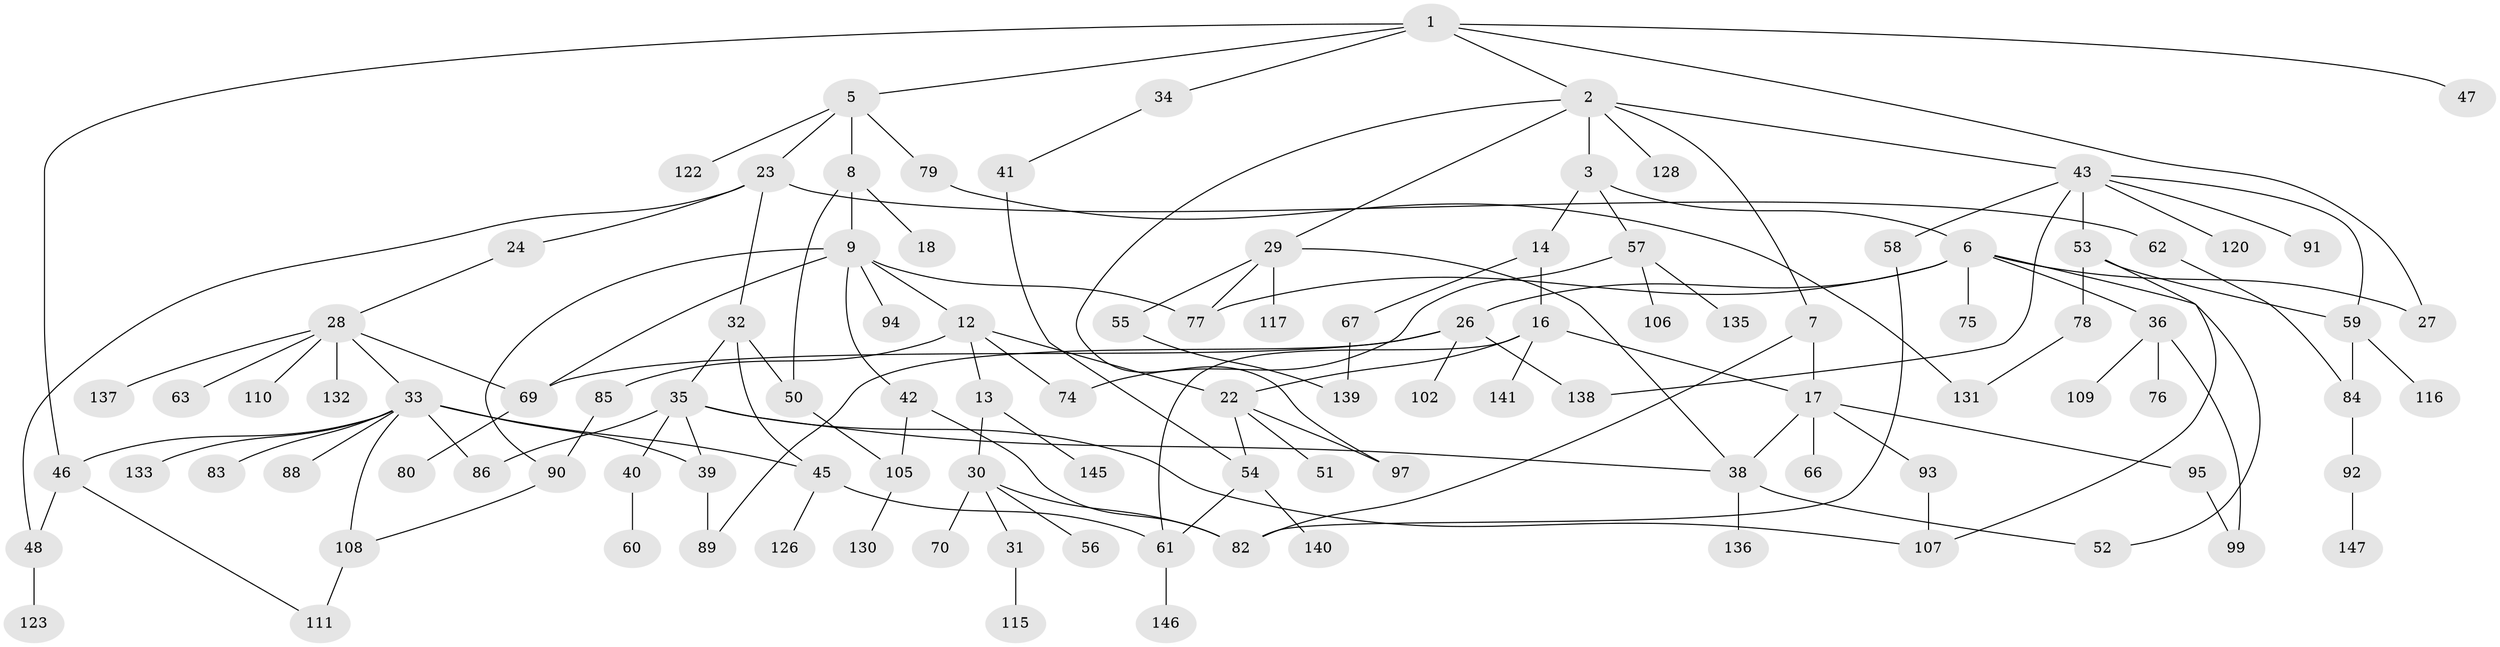 // original degree distribution, {6: 0.04081632653061224, 4: 0.09523809523809523, 2: 0.29931972789115646, 5: 0.047619047619047616, 7: 0.013605442176870748, 3: 0.19047619047619047, 8: 0.006802721088435374, 1: 0.30612244897959184}
// Generated by graph-tools (version 1.1) at 2025/10/02/27/25 16:10:53]
// undirected, 108 vertices, 144 edges
graph export_dot {
graph [start="1"]
  node [color=gray90,style=filled];
  1 [super="+4"];
  2 [super="+15"];
  3 [super="+10"];
  5 [super="+20"];
  6 [super="+19"];
  7;
  8 [super="+11"];
  9 [super="+25"];
  12 [super="+21"];
  13 [super="+37"];
  14;
  16 [super="+81"];
  17 [super="+87"];
  18 [super="+64"];
  22 [super="+121"];
  23 [super="+112"];
  24 [super="+49"];
  26 [super="+68"];
  27;
  28 [super="+98"];
  29 [super="+100"];
  30 [super="+124"];
  31;
  32 [super="+96"];
  33 [super="+44"];
  34;
  35 [super="+119"];
  36;
  38 [super="+142"];
  39;
  40;
  41;
  42;
  43 [super="+118"];
  45;
  46 [super="+113"];
  47;
  48 [super="+104"];
  50 [super="+114"];
  51;
  52;
  53;
  54 [super="+73"];
  55 [super="+72"];
  56;
  57 [super="+103"];
  58;
  59 [super="+71"];
  60;
  61 [super="+65"];
  62;
  63;
  66;
  67;
  69;
  70;
  74;
  75;
  76;
  77;
  78;
  79;
  80;
  82 [super="+143"];
  83;
  84 [super="+129"];
  85 [super="+101"];
  86 [super="+125"];
  88;
  89 [super="+134"];
  90;
  91;
  92;
  93;
  94;
  95;
  97;
  99 [super="+144"];
  102;
  105;
  106;
  107 [super="+127"];
  108;
  109;
  110;
  111;
  115;
  116;
  117;
  120;
  122;
  123;
  126;
  128;
  130;
  131;
  132;
  133;
  135;
  136;
  137;
  138;
  139;
  140;
  141;
  145;
  146;
  147;
  1 -- 2;
  1 -- 34;
  1 -- 46;
  1 -- 47;
  1 -- 27;
  1 -- 5;
  2 -- 3;
  2 -- 7;
  2 -- 43;
  2 -- 97;
  2 -- 128;
  2 -- 29;
  3 -- 6;
  3 -- 57;
  3 -- 14;
  5 -- 8;
  5 -- 23;
  5 -- 122;
  5 -- 79;
  6 -- 26;
  6 -- 36;
  6 -- 75;
  6 -- 77;
  6 -- 52;
  6 -- 27;
  7 -- 82;
  7 -- 17;
  8 -- 9;
  8 -- 18;
  8 -- 50;
  9 -- 12;
  9 -- 42;
  9 -- 90;
  9 -- 94;
  9 -- 69;
  9 -- 77;
  12 -- 13;
  12 -- 74;
  12 -- 85;
  12 -- 22;
  13 -- 30;
  13 -- 145;
  14 -- 16;
  14 -- 67;
  16 -- 17;
  16 -- 22;
  16 -- 141;
  16 -- 61;
  17 -- 38;
  17 -- 66;
  17 -- 93;
  17 -- 95;
  22 -- 51;
  22 -- 97;
  22 -- 54;
  23 -- 24;
  23 -- 32;
  23 -- 62;
  23 -- 48;
  24 -- 28;
  26 -- 69;
  26 -- 102;
  26 -- 138;
  26 -- 89;
  28 -- 33;
  28 -- 63;
  28 -- 137;
  28 -- 132;
  28 -- 69;
  28 -- 110;
  29 -- 55;
  29 -- 117;
  29 -- 77;
  29 -- 38;
  30 -- 31;
  30 -- 56;
  30 -- 70;
  30 -- 82;
  31 -- 115;
  32 -- 35;
  32 -- 45;
  32 -- 50;
  33 -- 39;
  33 -- 83;
  33 -- 108;
  33 -- 46;
  33 -- 45;
  33 -- 88;
  33 -- 133;
  33 -- 86;
  34 -- 41;
  35 -- 40;
  35 -- 86;
  35 -- 107;
  35 -- 39;
  35 -- 38;
  36 -- 76;
  36 -- 99;
  36 -- 109;
  38 -- 52;
  38 -- 136;
  39 -- 89;
  40 -- 60;
  41 -- 54;
  42 -- 105;
  42 -- 82;
  43 -- 53;
  43 -- 58;
  43 -- 59;
  43 -- 91;
  43 -- 120;
  43 -- 138;
  45 -- 61;
  45 -- 126;
  46 -- 48;
  46 -- 111;
  48 -- 123;
  50 -- 105;
  53 -- 78;
  53 -- 107;
  53 -- 59;
  54 -- 140;
  54 -- 61;
  55 -- 139;
  57 -- 106;
  57 -- 74;
  57 -- 135;
  58 -- 82;
  59 -- 116;
  59 -- 84;
  61 -- 146;
  62 -- 84;
  67 -- 139;
  69 -- 80;
  78 -- 131;
  79 -- 131;
  84 -- 92;
  85 -- 90;
  90 -- 108;
  92 -- 147;
  93 -- 107;
  95 -- 99;
  105 -- 130;
  108 -- 111;
}
